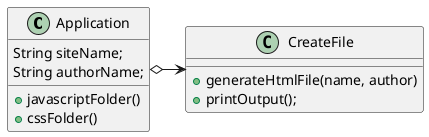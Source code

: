 @startuml
class Application{
    String siteName;
    String authorName;

    + javascriptFolder()
    + cssFolder()
}

class CreateFile {
    + generateHtmlFile(name, author)
    + printOutput();
}

Application o->CreateFile
@enduml